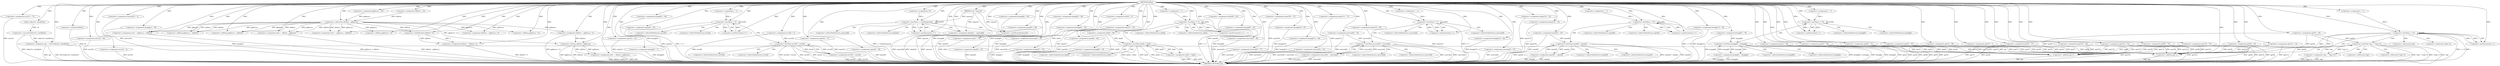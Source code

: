 digraph fzfkrx {  
"5626256942481803277" [label = "(METHOD,fzfkrx)" ]
"5626256942481803805" [label = "(METHOD_RETURN,void)" ]
"5626256942481803278" [label = "(PARAM,char* cepocyd)" ]
"5626256942481803284" [label = "(<operator>.assignment,nxvr[0] = 5)" ]
"5626256942481803289" [label = "(<operator>.assignment,nxvr[1] = 73)" ]
"5626256942481803297" [label = "(<operator>.assignment,zly[0] = 96)" ]
"5626256942481803302" [label = "(<operator>.assignment,agv = (int*)calloc(14, sizeof(int)))" ]
"5626256942481803304" [label = "(<operator>.cast,(int*)calloc(14, sizeof(int)))" ]
"5626256942481803306" [label = "(calloc,calloc(14, sizeof(int)))" ]
"5626256942481803308" [label = "(<operator>.sizeOf,sizeof(int))" ]
"5626256942481803310" [label = "(<operator>.assignment,nxvr[2] = 40)" ]
"5626256942481803315" [label = "(<operator>.assignment,bnrjqq[0] = 70)" ]
"5626256942481803320" [label = "(<operator>.assignment,agv[0] = 44)" ]
"5626256942481803326" [label = "(<operator>.assignment,xlfyltoo = 25)" ]
"5626256942481803329" [label = "(<operator>.assignment,umzvex[0] = 34)" ]
"5626256942481803334" [label = "(<operator>.assignment,nxvr[3] = 6)" ]
"5626256942481803339" [label = "(<operator>.assignment,umzvex[1] = 3)" ]
"5626256942481803345" [label = "(<operator>.assignment,pgfimcua = 40)" ]
"5626256942481803349" [label = "(<operator>.assignment,bnrjqq[1] = 38)" ]
"5626256942481803354" [label = "(<operator>.assignment,ezpw[0] = 19)" ]
"5626256942481803361" [label = "(<operator>.assignment,i = 1)" ]
"5626256942481803364" [label = "(<operator>.lessThan,i < 4)" ]
"5626256942481803367" [label = "(<operator>.postIncrement,i++)" ]
"5626256942481803371" [label = "(<operator>.lessThan,nxvr[0] < nxvr[i])" ]
"5626256942481803379" [label = "(<operator>.assignment,nxvr[0] = nxvr[i])" ]
"5626256942481803386" [label = "(<operator>.assignment,ezpw[1] = 41)" ]
"5626256942481803391" [label = "(<operator>.assignment,bnrjqq[2] = 7)" ]
"5626256942481803396" [label = "(<operator>.assignment,bnrjqq[3] = 40)" ]
"5626256942481803401" [label = "(<operator>.assignment,ezpw[2] = 45)" ]
"5626256942481803406" [label = "(<operator>.assignment,ezpw[3] = 37)" ]
"5626256942481803411" [label = "(<operator>.assignment,agv[1] = 29)" ]
"5626256942481803416" [label = "(<operator>.assignment,ezpw[4] = 36)" ]
"5626256942481803421" [label = "(<operator>.assignment,entic = xlfyltoo - pgfimcua)" ]
"5626256942481803423" [label = "(<operator>.subtraction,xlfyltoo - pgfimcua)" ]
"5626256942481803428" [label = "(<operator>.assignment,i=0)" ]
"5626256942481803431" [label = "(<operator>.lessThan,i < sizeof(cepocyd))" ]
"5626256942481803433" [label = "(<operator>.sizeOf,sizeof(cepocyd))" ]
"5626256942481803435" [label = "(<operator>.postIncrement,i++)" ]
"5626256942481803438" [label = "(<operator>.assignment,ehajlw[i] = cepocyd[i])" ]
"5626256942481803445" [label = "(<operator>.assignment,bnrjqq[4] = 49)" ]
"5626256942481803450" [label = "(<operator>.assignment,ezpw[5] = 68)" ]
"5626256942481803455" [label = "(<operator>.assignment,entic = pgfimcua + xlfyltoo)" ]
"5626256942481803457" [label = "(<operator>.addition,pgfimcua + xlfyltoo)" ]
"5626256942481803460" [label = "(<operator>.assignment,zly[1] = 75)" ]
"5626256942481803465" [label = "(<operator>.assignment,ezpw[6] = 23)" ]
"5626256942481803470" [label = "(<operator>.assignment,bnrjqq[5] = 49)" ]
"5626256942481803475" [label = "(<operator>.assignment,entic = pgfimcua + xlfyltoo)" ]
"5626256942481803477" [label = "(<operator>.addition,pgfimcua + xlfyltoo)" ]
"5626256942481803480" [label = "(<operator>.assignment,bnrjqq[6] = 10)" ]
"5626256942481803485" [label = "(<operator>.assignment,xlfyltoo = xlfyltoo * 2)" ]
"5626256942481803487" [label = "(<operator>.multiplication,xlfyltoo * 2)" ]
"5626256942481803490" [label = "(<operator>.assignment,xlfyltoo = pgfimcua + 6)" ]
"5626256942481803492" [label = "(<operator>.addition,pgfimcua + 6)" ]
"5626256942481803495" [label = "(<operator>.assignment,umzvex[2] = 35)" ]
"5626256942481803500" [label = "(<operator>.assignment,bnrjqq[7] = 53)" ]
"5626256942481803505" [label = "(<operator>.assignment,zly[2] = 4)" ]
"5626256942481803510" [label = "(<operator>.assignment,agv[2] = 38)" ]
"5626256942481803515" [label = "(<operator>.assignment,ezpw[7] = 53)" ]
"5626256942481803520" [label = "(<operator>.assignment,xlfyltoo = pgfimcua + 6)" ]
"5626256942481803522" [label = "(<operator>.addition,pgfimcua + 6)" ]
"5626256942481803525" [label = "(<operator>.assignment,ezpw[8] = 49)" ]
"5626256942481803530" [label = "(<operator>.assignment,entic = xlfyltoo / pgfimcua)" ]
"5626256942481803532" [label = "(<operator>.division,xlfyltoo / pgfimcua)" ]
"5626256942481803535" [label = "(<operator>.assignment,bnrjqq[8] = 10)" ]
"5626256942481803540" [label = "(<operator>.assignment,ezpw[9] = 54)" ]
"5626256942481803547" [label = "(<operator>.assignment,i = 1)" ]
"5626256942481803550" [label = "(<operator>.lessThan,i < 3)" ]
"5626256942481803553" [label = "(<operator>.postIncrement,i++)" ]
"5626256942481803557" [label = "(<operator>.lessThan,zly[0] < zly[i])" ]
"5626256942481803565" [label = "(<operator>.assignment,zly[0] = zly[i])" ]
"5626256942481803572" [label = "(<operator>.assignment,bnrjqq[9] = 45)" ]
"5626256942481803577" [label = "(<operator>.assignment,umzvex[3] = 60)" ]
"5626256942481803582" [label = "(<operator>.assignment,umzvex[4] = 77)" ]
"5626256942481803587" [label = "(<operator>.assignment,ezpw[10] = 47)" ]
"5626256942481803592" [label = "(<operator>.assignment,bnrjqq[10] = 67)" ]
"5626256942481803597" [label = "(<operator>.assignment,bnrjqq[11] = 64)" ]
"5626256942481803602" [label = "(<operator>.assignment,umzvex[5] = 22)" ]
"5626256942481803607" [label = "(<operator>.assignment,ezpw[11] = 71)" ]
"5626256942481803612" [label = "(<operator>.assignment,ezpw[12] = 90)" ]
"5626256942481803617" [label = "(<operator>.assignment,bnrjqq[12] = 82)" ]
"5626256942481803622" [label = "(<operator>.assignment,agv[3] = 68)" ]
"5626256942481803627" [label = "(<operator>.assignment,umzvex[6] = 55)" ]
"5626256942481803632" [label = "(<operator>.assignment,agv[4] = 37)" ]
"5626256942481803637" [label = "(<operator>.assignment,ezpw[13] = 32)" ]
"5626256942481803644" [label = "(<operator>.assignment,i = 1)" ]
"5626256942481803647" [label = "(<operator>.lessThan,i < 7)" ]
"5626256942481803650" [label = "(<operator>.postIncrement,i++)" ]
"5626256942481803654" [label = "(<operator>.lessThan,umzvex[0] < umzvex[i])" ]
"5626256942481803662" [label = "(<operator>.assignment,umzvex[0] = umzvex[i])" ]
"5626256942481803669" [label = "(<operator>.assignment,ezpw[14] = 15)" ]
"5626256942481803674" [label = "(<operator>.assignment,agv[5] = 55)" ]
"5626256942481803681" [label = "(<operator>.assignment,i = 1)" ]
"5626256942481803684" [label = "(<operator>.lessThan,i < 15)" ]
"5626256942481803687" [label = "(<operator>.postIncrement,i++)" ]
"5626256942481803691" [label = "(<operator>.lessThan,ezpw[0] < ezpw[i])" ]
"5626256942481803699" [label = "(<operator>.assignment,ezpw[0] = ezpw[i])" ]
"5626256942481803706" [label = "(<operator>.assignment,bnrjqq[13] = 54)" ]
"5626256942481803711" [label = "(<operator>.assignment,agv[6] = 10)" ]
"5626256942481803716" [label = "(<operator>.assignment,agv[7] = 1)" ]
"5626256942481803723" [label = "(<operator>.assignment,i = 1)" ]
"5626256942481803726" [label = "(<operator>.lessThan,i < 14)" ]
"5626256942481803729" [label = "(<operator>.postIncrement,i++)" ]
"5626256942481803733" [label = "(<operator>.lessThan,bnrjqq[0] < bnrjqq[i])" ]
"5626256942481803741" [label = "(<operator>.assignment,bnrjqq[0] = bnrjqq[i])" ]
"5626256942481803748" [label = "(<operator>.assignment,agv[8] = 15)" ]
"5626256942481803753" [label = "(<operator>.assignment,agv[9] = 35)" ]
"5626256942481803758" [label = "(<operator>.assignment,agv[10] = 36)" ]
"5626256942481803763" [label = "(<operator>.assignment,agv[11] = 10)" ]
"5626256942481803768" [label = "(<operator>.assignment,agv[12] = 53)" ]
"5626256942481803773" [label = "(<operator>.assignment,agv[13] = 50)" ]
"5626256942481803780" [label = "(<operator>.assignment,i = 1)" ]
"5626256942481803783" [label = "(<operator>.lessThan,i < 14)" ]
"5626256942481803786" [label = "(<operator>.postIncrement,i++)" ]
"5626256942481803790" [label = "(<operator>.lessThan,*agv < *(agv+i))" ]
"5626256942481803794" [label = "(<operator>.addition,agv+i)" ]
"5626256942481803798" [label = "(<operator>.assignment,*agv = *(agv+i))" ]
"5626256942481803802" [label = "(<operator>.addition,agv+i)" ]
"5626256942481803372" [label = "(<operator>.indirectIndexAccess,nxvr[0])" ]
"5626256942481803375" [label = "(<operator>.indirectIndexAccess,nxvr[i])" ]
"5626256942481803380" [label = "(<operator>.indirectIndexAccess,nxvr[0])" ]
"5626256942481803383" [label = "(<operator>.indirectIndexAccess,nxvr[i])" ]
"5626256942481803439" [label = "(<operator>.indirectIndexAccess,ehajlw[i])" ]
"5626256942481803442" [label = "(<operator>.indirectIndexAccess,cepocyd[i])" ]
"5626256942481803558" [label = "(<operator>.indirectIndexAccess,zly[0])" ]
"5626256942481803561" [label = "(<operator>.indirectIndexAccess,zly[i])" ]
"5626256942481803566" [label = "(<operator>.indirectIndexAccess,zly[0])" ]
"5626256942481803569" [label = "(<operator>.indirectIndexAccess,zly[i])" ]
"5626256942481803655" [label = "(<operator>.indirectIndexAccess,umzvex[0])" ]
"5626256942481803658" [label = "(<operator>.indirectIndexAccess,umzvex[i])" ]
"5626256942481803663" [label = "(<operator>.indirectIndexAccess,umzvex[0])" ]
"5626256942481803666" [label = "(<operator>.indirectIndexAccess,umzvex[i])" ]
"5626256942481803692" [label = "(<operator>.indirectIndexAccess,ezpw[0])" ]
"5626256942481803695" [label = "(<operator>.indirectIndexAccess,ezpw[i])" ]
"5626256942481803700" [label = "(<operator>.indirectIndexAccess,ezpw[0])" ]
"5626256942481803703" [label = "(<operator>.indirectIndexAccess,ezpw[i])" ]
"5626256942481803734" [label = "(<operator>.indirectIndexAccess,bnrjqq[0])" ]
"5626256942481803737" [label = "(<operator>.indirectIndexAccess,bnrjqq[i])" ]
"5626256942481803742" [label = "(<operator>.indirectIndexAccess,bnrjqq[0])" ]
"5626256942481803745" [label = "(<operator>.indirectIndexAccess,bnrjqq[i])" ]
"5626256942481803791" [label = "(<operator>.indirection,*agv)" ]
"5626256942481803793" [label = "(<operator>.indirection,*(agv+i))" ]
"5626256942481803799" [label = "(<operator>.indirection,*agv)" ]
"5626256942481803801" [label = "(<operator>.indirection,*(agv+i))" ]
  "5626256942481803669" -> "5626256942481803805"  [ label = "DDG: ezpw[14]"] 
  "5626256942481803438" -> "5626256942481803805"  [ label = "DDG: ehajlw[i]"] 
  "5626256942481803592" -> "5626256942481803805"  [ label = "DDG: bnrjqq[10]"] 
  "5626256942481803540" -> "5626256942481803805"  [ label = "DDG: ezpw[9]"] 
  "5626256942481803627" -> "5626256942481803805"  [ label = "DDG: umzvex[6]"] 
  "5626256942481803339" -> "5626256942481803805"  [ label = "DDG: umzvex[1]"] 
  "5626256942481803433" -> "5626256942481803805"  [ label = "DDG: cepocyd"] 
  "5626256942481803535" -> "5626256942481803805"  [ label = "DDG: bnrjqq[8]"] 
  "5626256942481803763" -> "5626256942481803805"  [ label = "DDG: agv[11]"] 
  "5626256942481803278" -> "5626256942481803805"  [ label = "DDG: cepocyd"] 
  "5626256942481803691" -> "5626256942481803805"  [ label = "DDG: ezpw[0] < ezpw[i]"] 
  "5626256942481803637" -> "5626256942481803805"  [ label = "DDG: ezpw[13]"] 
  "5626256942481803733" -> "5626256942481803805"  [ label = "DDG: bnrjqq[0] < bnrjqq[i]"] 
  "5626256942481803302" -> "5626256942481803805"  [ label = "DDG: (int*)calloc(14, sizeof(int))"] 
  "5626256942481803741" -> "5626256942481803805"  [ label = "DDG: bnrjqq[i]"] 
  "5626256942481803371" -> "5626256942481803805"  [ label = "DDG: nxvr[0] < nxvr[i]"] 
  "5626256942481803691" -> "5626256942481803805"  [ label = "DDG: ezpw[0]"] 
  "5626256942481803310" -> "5626256942481803805"  [ label = "DDG: nxvr[2]"] 
  "5626256942481803654" -> "5626256942481803805"  [ label = "DDG: umzvex[i]"] 
  "5626256942481803460" -> "5626256942481803805"  [ label = "DDG: zly[1]"] 
  "5626256942481803450" -> "5626256942481803805"  [ label = "DDG: ezpw[5]"] 
  "5626256942481803557" -> "5626256942481803805"  [ label = "DDG: zly[0] < zly[i]"] 
  "5626256942481803790" -> "5626256942481803805"  [ label = "DDG: *agv < *(agv+i)"] 
  "5626256942481803602" -> "5626256942481803805"  [ label = "DDG: umzvex[5]"] 
  "5626256942481803485" -> "5626256942481803805"  [ label = "DDG: xlfyltoo * 2"] 
  "5626256942481803622" -> "5626256942481803805"  [ label = "DDG: agv[3]"] 
  "5626256942481803597" -> "5626256942481803805"  [ label = "DDG: bnrjqq[11]"] 
  "5626256942481803654" -> "5626256942481803805"  [ label = "DDG: umzvex[0]"] 
  "5626256942481803798" -> "5626256942481803805"  [ label = "DDG: *agv"] 
  "5626256942481803758" -> "5626256942481803805"  [ label = "DDG: agv[10]"] 
  "5626256942481803416" -> "5626256942481803805"  [ label = "DDG: ezpw[4]"] 
  "5626256942481803475" -> "5626256942481803805"  [ label = "DDG: pgfimcua + xlfyltoo"] 
  "5626256942481803495" -> "5626256942481803805"  [ label = "DDG: umzvex[2]"] 
  "5626256942481803349" -> "5626256942481803805"  [ label = "DDG: bnrjqq[1]"] 
  "5626256942481803302" -> "5626256942481803805"  [ label = "DDG: agv"] 
  "5626256942481803445" -> "5626256942481803805"  [ label = "DDG: bnrjqq[4]"] 
  "5626256942481803741" -> "5626256942481803805"  [ label = "DDG: bnrjqq[0]"] 
  "5626256942481803329" -> "5626256942481803805"  [ label = "DDG: umzvex[0]"] 
  "5626256942481803582" -> "5626256942481803805"  [ label = "DDG: umzvex[4]"] 
  "5626256942481803647" -> "5626256942481803805"  [ label = "DDG: i < 7"] 
  "5626256942481803334" -> "5626256942481803805"  [ label = "DDG: nxvr[3]"] 
  "5626256942481803783" -> "5626256942481803805"  [ label = "DDG: i < 14"] 
  "5626256942481803632" -> "5626256942481803805"  [ label = "DDG: agv[4]"] 
  "5626256942481803308" -> "5626256942481803805"  [ label = "DDG: int"] 
  "5626256942481803662" -> "5626256942481803805"  [ label = "DDG: umzvex[0]"] 
  "5626256942481803733" -> "5626256942481803805"  [ label = "DDG: bnrjqq[i]"] 
  "5626256942481803773" -> "5626256942481803805"  [ label = "DDG: agv[13]"] 
  "5626256942481803706" -> "5626256942481803805"  [ label = "DDG: bnrjqq[13]"] 
  "5626256942481803371" -> "5626256942481803805"  [ label = "DDG: nxvr[0]"] 
  "5626256942481803354" -> "5626256942481803805"  [ label = "DDG: ezpw[0]"] 
  "5626256942481803716" -> "5626256942481803805"  [ label = "DDG: agv[7]"] 
  "5626256942481803470" -> "5626256942481803805"  [ label = "DDG: bnrjqq[5]"] 
  "5626256942481803794" -> "5626256942481803805"  [ label = "DDG: agv"] 
  "5626256942481803684" -> "5626256942481803805"  [ label = "DDG: i < 15"] 
  "5626256942481803691" -> "5626256942481803805"  [ label = "DDG: ezpw[i]"] 
  "5626256942481803532" -> "5626256942481803805"  [ label = "DDG: xlfyltoo"] 
  "5626256942481803525" -> "5626256942481803805"  [ label = "DDG: ezpw[8]"] 
  "5626256942481803315" -> "5626256942481803805"  [ label = "DDG: bnrjqq[0]"] 
  "5626256942481803617" -> "5626256942481803805"  [ label = "DDG: bnrjqq[12]"] 
  "5626256942481803790" -> "5626256942481803805"  [ label = "DDG: *(agv+i)"] 
  "5626256942481803572" -> "5626256942481803805"  [ label = "DDG: bnrjqq[9]"] 
  "5626256942481803465" -> "5626256942481803805"  [ label = "DDG: ezpw[6]"] 
  "5626256942481803790" -> "5626256942481803805"  [ label = "DDG: *agv"] 
  "5626256942481803783" -> "5626256942481803805"  [ label = "DDG: i"] 
  "5626256942481803557" -> "5626256942481803805"  [ label = "DDG: zly[i]"] 
  "5626256942481803379" -> "5626256942481803805"  [ label = "DDG: nxvr[i]"] 
  "5626256942481803515" -> "5626256942481803805"  [ label = "DDG: ezpw[7]"] 
  "5626256942481803297" -> "5626256942481803805"  [ label = "DDG: zly[0]"] 
  "5626256942481803520" -> "5626256942481803805"  [ label = "DDG: pgfimcua + 6"] 
  "5626256942481803391" -> "5626256942481803805"  [ label = "DDG: bnrjqq[2]"] 
  "5626256942481803565" -> "5626256942481803805"  [ label = "DDG: zly[i]"] 
  "5626256942481803371" -> "5626256942481803805"  [ label = "DDG: nxvr[i]"] 
  "5626256942481803654" -> "5626256942481803805"  [ label = "DDG: umzvex[0] < umzvex[i]"] 
  "5626256942481803550" -> "5626256942481803805"  [ label = "DDG: i < 3"] 
  "5626256942481803438" -> "5626256942481803805"  [ label = "DDG: cepocyd[i]"] 
  "5626256942481803711" -> "5626256942481803805"  [ label = "DDG: agv[6]"] 
  "5626256942481803768" -> "5626256942481803805"  [ label = "DDG: agv[12]"] 
  "5626256942481803364" -> "5626256942481803805"  [ label = "DDG: i < 4"] 
  "5626256942481803699" -> "5626256942481803805"  [ label = "DDG: ezpw[0]"] 
  "5626256942481803798" -> "5626256942481803805"  [ label = "DDG: *(agv+i)"] 
  "5626256942481803565" -> "5626256942481803805"  [ label = "DDG: zly[0]"] 
  "5626256942481803510" -> "5626256942481803805"  [ label = "DDG: agv[2]"] 
  "5626256942481803480" -> "5626256942481803805"  [ label = "DDG: bnrjqq[6]"] 
  "5626256942481803699" -> "5626256942481803805"  [ label = "DDG: ezpw[i]"] 
  "5626256942481803607" -> "5626256942481803805"  [ label = "DDG: ezpw[11]"] 
  "5626256942481803530" -> "5626256942481803805"  [ label = "DDG: xlfyltoo / pgfimcua"] 
  "5626256942481803431" -> "5626256942481803805"  [ label = "DDG: i < sizeof(cepocyd)"] 
  "5626256942481803530" -> "5626256942481803805"  [ label = "DDG: entic"] 
  "5626256942481803401" -> "5626256942481803805"  [ label = "DDG: ezpw[2]"] 
  "5626256942481803753" -> "5626256942481803805"  [ label = "DDG: agv[9]"] 
  "5626256942481803802" -> "5626256942481803805"  [ label = "DDG: agv"] 
  "5626256942481803532" -> "5626256942481803805"  [ label = "DDG: pgfimcua"] 
  "5626256942481803406" -> "5626256942481803805"  [ label = "DDG: ezpw[3]"] 
  "5626256942481803674" -> "5626256942481803805"  [ label = "DDG: agv[5]"] 
  "5626256942481803304" -> "5626256942481803805"  [ label = "DDG: calloc(14, sizeof(int))"] 
  "5626256942481803733" -> "5626256942481803805"  [ label = "DDG: bnrjqq[0]"] 
  "5626256942481803612" -> "5626256942481803805"  [ label = "DDG: ezpw[12]"] 
  "5626256942481803421" -> "5626256942481803805"  [ label = "DDG: xlfyltoo - pgfimcua"] 
  "5626256942481803396" -> "5626256942481803805"  [ label = "DDG: bnrjqq[3]"] 
  "5626256942481803320" -> "5626256942481803805"  [ label = "DDG: agv[0]"] 
  "5626256942481803587" -> "5626256942481803805"  [ label = "DDG: ezpw[10]"] 
  "5626256942481803500" -> "5626256942481803805"  [ label = "DDG: bnrjqq[7]"] 
  "5626256942481803411" -> "5626256942481803805"  [ label = "DDG: agv[1]"] 
  "5626256942481803577" -> "5626256942481803805"  [ label = "DDG: umzvex[3]"] 
  "5626256942481803662" -> "5626256942481803805"  [ label = "DDG: umzvex[i]"] 
  "5626256942481803379" -> "5626256942481803805"  [ label = "DDG: nxvr[0]"] 
  "5626256942481803289" -> "5626256942481803805"  [ label = "DDG: nxvr[1]"] 
  "5626256942481803386" -> "5626256942481803805"  [ label = "DDG: ezpw[1]"] 
  "5626256942481803284" -> "5626256942481803805"  [ label = "DDG: nxvr[0]"] 
  "5626256942481803557" -> "5626256942481803805"  [ label = "DDG: zly[0]"] 
  "5626256942481803748" -> "5626256942481803805"  [ label = "DDG: agv[8]"] 
  "5626256942481803505" -> "5626256942481803805"  [ label = "DDG: zly[2]"] 
  "5626256942481803277" -> "5626256942481803278"  [ label = "DDG: "] 
  "5626256942481803277" -> "5626256942481803284"  [ label = "DDG: "] 
  "5626256942481803277" -> "5626256942481803289"  [ label = "DDG: "] 
  "5626256942481803277" -> "5626256942481803297"  [ label = "DDG: "] 
  "5626256942481803304" -> "5626256942481803302"  [ label = "DDG: calloc(14, sizeof(int))"] 
  "5626256942481803277" -> "5626256942481803302"  [ label = "DDG: "] 
  "5626256942481803306" -> "5626256942481803304"  [ label = "DDG: 14"] 
  "5626256942481803277" -> "5626256942481803306"  [ label = "DDG: "] 
  "5626256942481803277" -> "5626256942481803308"  [ label = "DDG: "] 
  "5626256942481803277" -> "5626256942481803310"  [ label = "DDG: "] 
  "5626256942481803277" -> "5626256942481803315"  [ label = "DDG: "] 
  "5626256942481803277" -> "5626256942481803320"  [ label = "DDG: "] 
  "5626256942481803277" -> "5626256942481803326"  [ label = "DDG: "] 
  "5626256942481803277" -> "5626256942481803329"  [ label = "DDG: "] 
  "5626256942481803277" -> "5626256942481803334"  [ label = "DDG: "] 
  "5626256942481803277" -> "5626256942481803339"  [ label = "DDG: "] 
  "5626256942481803277" -> "5626256942481803345"  [ label = "DDG: "] 
  "5626256942481803277" -> "5626256942481803349"  [ label = "DDG: "] 
  "5626256942481803277" -> "5626256942481803354"  [ label = "DDG: "] 
  "5626256942481803277" -> "5626256942481803361"  [ label = "DDG: "] 
  "5626256942481803367" -> "5626256942481803364"  [ label = "DDG: i"] 
  "5626256942481803361" -> "5626256942481803364"  [ label = "DDG: i"] 
  "5626256942481803277" -> "5626256942481803364"  [ label = "DDG: "] 
  "5626256942481803364" -> "5626256942481803367"  [ label = "DDG: i"] 
  "5626256942481803277" -> "5626256942481803367"  [ label = "DDG: "] 
  "5626256942481803379" -> "5626256942481803371"  [ label = "DDG: nxvr[0]"] 
  "5626256942481803284" -> "5626256942481803371"  [ label = "DDG: nxvr[0]"] 
  "5626256942481803371" -> "5626256942481803379"  [ label = "DDG: nxvr[i]"] 
  "5626256942481803277" -> "5626256942481803386"  [ label = "DDG: "] 
  "5626256942481803277" -> "5626256942481803391"  [ label = "DDG: "] 
  "5626256942481803277" -> "5626256942481803396"  [ label = "DDG: "] 
  "5626256942481803277" -> "5626256942481803401"  [ label = "DDG: "] 
  "5626256942481803277" -> "5626256942481803406"  [ label = "DDG: "] 
  "5626256942481803277" -> "5626256942481803411"  [ label = "DDG: "] 
  "5626256942481803277" -> "5626256942481803416"  [ label = "DDG: "] 
  "5626256942481803423" -> "5626256942481803421"  [ label = "DDG: xlfyltoo"] 
  "5626256942481803423" -> "5626256942481803421"  [ label = "DDG: pgfimcua"] 
  "5626256942481803277" -> "5626256942481803421"  [ label = "DDG: "] 
  "5626256942481803326" -> "5626256942481803423"  [ label = "DDG: xlfyltoo"] 
  "5626256942481803277" -> "5626256942481803423"  [ label = "DDG: "] 
  "5626256942481803345" -> "5626256942481803423"  [ label = "DDG: pgfimcua"] 
  "5626256942481803277" -> "5626256942481803428"  [ label = "DDG: "] 
  "5626256942481803435" -> "5626256942481803431"  [ label = "DDG: i"] 
  "5626256942481803428" -> "5626256942481803431"  [ label = "DDG: i"] 
  "5626256942481803277" -> "5626256942481803431"  [ label = "DDG: "] 
  "5626256942481803278" -> "5626256942481803431"  [ label = "DDG: cepocyd"] 
  "5626256942481803278" -> "5626256942481803433"  [ label = "DDG: cepocyd"] 
  "5626256942481803277" -> "5626256942481803433"  [ label = "DDG: "] 
  "5626256942481803431" -> "5626256942481803435"  [ label = "DDG: i"] 
  "5626256942481803277" -> "5626256942481803435"  [ label = "DDG: "] 
  "5626256942481803278" -> "5626256942481803438"  [ label = "DDG: cepocyd"] 
  "5626256942481803277" -> "5626256942481803438"  [ label = "DDG: "] 
  "5626256942481803277" -> "5626256942481803445"  [ label = "DDG: "] 
  "5626256942481803277" -> "5626256942481803450"  [ label = "DDG: "] 
  "5626256942481803423" -> "5626256942481803455"  [ label = "DDG: pgfimcua"] 
  "5626256942481803277" -> "5626256942481803455"  [ label = "DDG: "] 
  "5626256942481803423" -> "5626256942481803455"  [ label = "DDG: xlfyltoo"] 
  "5626256942481803423" -> "5626256942481803457"  [ label = "DDG: pgfimcua"] 
  "5626256942481803277" -> "5626256942481803457"  [ label = "DDG: "] 
  "5626256942481803423" -> "5626256942481803457"  [ label = "DDG: xlfyltoo"] 
  "5626256942481803277" -> "5626256942481803460"  [ label = "DDG: "] 
  "5626256942481803277" -> "5626256942481803465"  [ label = "DDG: "] 
  "5626256942481803277" -> "5626256942481803470"  [ label = "DDG: "] 
  "5626256942481803277" -> "5626256942481803475"  [ label = "DDG: "] 
  "5626256942481803423" -> "5626256942481803475"  [ label = "DDG: pgfimcua"] 
  "5626256942481803423" -> "5626256942481803475"  [ label = "DDG: xlfyltoo"] 
  "5626256942481803277" -> "5626256942481803477"  [ label = "DDG: "] 
  "5626256942481803423" -> "5626256942481803477"  [ label = "DDG: pgfimcua"] 
  "5626256942481803423" -> "5626256942481803477"  [ label = "DDG: xlfyltoo"] 
  "5626256942481803277" -> "5626256942481803480"  [ label = "DDG: "] 
  "5626256942481803487" -> "5626256942481803485"  [ label = "DDG: xlfyltoo"] 
  "5626256942481803487" -> "5626256942481803485"  [ label = "DDG: 2"] 
  "5626256942481803277" -> "5626256942481803485"  [ label = "DDG: "] 
  "5626256942481803277" -> "5626256942481803487"  [ label = "DDG: "] 
  "5626256942481803423" -> "5626256942481803487"  [ label = "DDG: xlfyltoo"] 
  "5626256942481803277" -> "5626256942481803490"  [ label = "DDG: "] 
  "5626256942481803423" -> "5626256942481803490"  [ label = "DDG: pgfimcua"] 
  "5626256942481803277" -> "5626256942481803492"  [ label = "DDG: "] 
  "5626256942481803423" -> "5626256942481803492"  [ label = "DDG: pgfimcua"] 
  "5626256942481803277" -> "5626256942481803495"  [ label = "DDG: "] 
  "5626256942481803277" -> "5626256942481803500"  [ label = "DDG: "] 
  "5626256942481803277" -> "5626256942481803505"  [ label = "DDG: "] 
  "5626256942481803277" -> "5626256942481803510"  [ label = "DDG: "] 
  "5626256942481803277" -> "5626256942481803515"  [ label = "DDG: "] 
  "5626256942481803277" -> "5626256942481803520"  [ label = "DDG: "] 
  "5626256942481803423" -> "5626256942481803520"  [ label = "DDG: pgfimcua"] 
  "5626256942481803277" -> "5626256942481803522"  [ label = "DDG: "] 
  "5626256942481803423" -> "5626256942481803522"  [ label = "DDG: pgfimcua"] 
  "5626256942481803277" -> "5626256942481803525"  [ label = "DDG: "] 
  "5626256942481803532" -> "5626256942481803530"  [ label = "DDG: xlfyltoo"] 
  "5626256942481803532" -> "5626256942481803530"  [ label = "DDG: pgfimcua"] 
  "5626256942481803277" -> "5626256942481803530"  [ label = "DDG: "] 
  "5626256942481803520" -> "5626256942481803532"  [ label = "DDG: xlfyltoo"] 
  "5626256942481803277" -> "5626256942481803532"  [ label = "DDG: "] 
  "5626256942481803423" -> "5626256942481803532"  [ label = "DDG: pgfimcua"] 
  "5626256942481803277" -> "5626256942481803535"  [ label = "DDG: "] 
  "5626256942481803277" -> "5626256942481803540"  [ label = "DDG: "] 
  "5626256942481803277" -> "5626256942481803547"  [ label = "DDG: "] 
  "5626256942481803547" -> "5626256942481803550"  [ label = "DDG: i"] 
  "5626256942481803553" -> "5626256942481803550"  [ label = "DDG: i"] 
  "5626256942481803277" -> "5626256942481803550"  [ label = "DDG: "] 
  "5626256942481803550" -> "5626256942481803553"  [ label = "DDG: i"] 
  "5626256942481803277" -> "5626256942481803553"  [ label = "DDG: "] 
  "5626256942481803297" -> "5626256942481803557"  [ label = "DDG: zly[0]"] 
  "5626256942481803565" -> "5626256942481803557"  [ label = "DDG: zly[0]"] 
  "5626256942481803557" -> "5626256942481803565"  [ label = "DDG: zly[i]"] 
  "5626256942481803277" -> "5626256942481803572"  [ label = "DDG: "] 
  "5626256942481803277" -> "5626256942481803577"  [ label = "DDG: "] 
  "5626256942481803277" -> "5626256942481803582"  [ label = "DDG: "] 
  "5626256942481803277" -> "5626256942481803587"  [ label = "DDG: "] 
  "5626256942481803277" -> "5626256942481803592"  [ label = "DDG: "] 
  "5626256942481803277" -> "5626256942481803597"  [ label = "DDG: "] 
  "5626256942481803277" -> "5626256942481803602"  [ label = "DDG: "] 
  "5626256942481803277" -> "5626256942481803607"  [ label = "DDG: "] 
  "5626256942481803277" -> "5626256942481803612"  [ label = "DDG: "] 
  "5626256942481803277" -> "5626256942481803617"  [ label = "DDG: "] 
  "5626256942481803277" -> "5626256942481803622"  [ label = "DDG: "] 
  "5626256942481803277" -> "5626256942481803627"  [ label = "DDG: "] 
  "5626256942481803277" -> "5626256942481803632"  [ label = "DDG: "] 
  "5626256942481803277" -> "5626256942481803637"  [ label = "DDG: "] 
  "5626256942481803277" -> "5626256942481803644"  [ label = "DDG: "] 
  "5626256942481803650" -> "5626256942481803647"  [ label = "DDG: i"] 
  "5626256942481803644" -> "5626256942481803647"  [ label = "DDG: i"] 
  "5626256942481803277" -> "5626256942481803647"  [ label = "DDG: "] 
  "5626256942481803647" -> "5626256942481803650"  [ label = "DDG: i"] 
  "5626256942481803277" -> "5626256942481803650"  [ label = "DDG: "] 
  "5626256942481803329" -> "5626256942481803654"  [ label = "DDG: umzvex[0]"] 
  "5626256942481803662" -> "5626256942481803654"  [ label = "DDG: umzvex[0]"] 
  "5626256942481803654" -> "5626256942481803662"  [ label = "DDG: umzvex[i]"] 
  "5626256942481803277" -> "5626256942481803669"  [ label = "DDG: "] 
  "5626256942481803277" -> "5626256942481803674"  [ label = "DDG: "] 
  "5626256942481803277" -> "5626256942481803681"  [ label = "DDG: "] 
  "5626256942481803687" -> "5626256942481803684"  [ label = "DDG: i"] 
  "5626256942481803681" -> "5626256942481803684"  [ label = "DDG: i"] 
  "5626256942481803277" -> "5626256942481803684"  [ label = "DDG: "] 
  "5626256942481803684" -> "5626256942481803687"  [ label = "DDG: i"] 
  "5626256942481803277" -> "5626256942481803687"  [ label = "DDG: "] 
  "5626256942481803354" -> "5626256942481803691"  [ label = "DDG: ezpw[0]"] 
  "5626256942481803699" -> "5626256942481803691"  [ label = "DDG: ezpw[0]"] 
  "5626256942481803691" -> "5626256942481803699"  [ label = "DDG: ezpw[i]"] 
  "5626256942481803277" -> "5626256942481803706"  [ label = "DDG: "] 
  "5626256942481803277" -> "5626256942481803711"  [ label = "DDG: "] 
  "5626256942481803277" -> "5626256942481803716"  [ label = "DDG: "] 
  "5626256942481803277" -> "5626256942481803723"  [ label = "DDG: "] 
  "5626256942481803723" -> "5626256942481803726"  [ label = "DDG: i"] 
  "5626256942481803729" -> "5626256942481803726"  [ label = "DDG: i"] 
  "5626256942481803277" -> "5626256942481803726"  [ label = "DDG: "] 
  "5626256942481803726" -> "5626256942481803729"  [ label = "DDG: i"] 
  "5626256942481803277" -> "5626256942481803729"  [ label = "DDG: "] 
  "5626256942481803741" -> "5626256942481803733"  [ label = "DDG: bnrjqq[0]"] 
  "5626256942481803315" -> "5626256942481803733"  [ label = "DDG: bnrjqq[0]"] 
  "5626256942481803733" -> "5626256942481803741"  [ label = "DDG: bnrjqq[i]"] 
  "5626256942481803277" -> "5626256942481803748"  [ label = "DDG: "] 
  "5626256942481803277" -> "5626256942481803753"  [ label = "DDG: "] 
  "5626256942481803277" -> "5626256942481803758"  [ label = "DDG: "] 
  "5626256942481803277" -> "5626256942481803763"  [ label = "DDG: "] 
  "5626256942481803277" -> "5626256942481803768"  [ label = "DDG: "] 
  "5626256942481803277" -> "5626256942481803773"  [ label = "DDG: "] 
  "5626256942481803277" -> "5626256942481803780"  [ label = "DDG: "] 
  "5626256942481803780" -> "5626256942481803783"  [ label = "DDG: i"] 
  "5626256942481803786" -> "5626256942481803783"  [ label = "DDG: i"] 
  "5626256942481803277" -> "5626256942481803783"  [ label = "DDG: "] 
  "5626256942481803277" -> "5626256942481803786"  [ label = "DDG: "] 
  "5626256942481803783" -> "5626256942481803786"  [ label = "DDG: i"] 
  "5626256942481803798" -> "5626256942481803790"  [ label = "DDG: *agv"] 
  "5626256942481803320" -> "5626256942481803790"  [ label = "DDG: agv[0]"] 
  "5626256942481803763" -> "5626256942481803794"  [ label = "DDG: agv[11]"] 
  "5626256942481803302" -> "5626256942481803794"  [ label = "DDG: agv"] 
  "5626256942481803632" -> "5626256942481803794"  [ label = "DDG: agv[4]"] 
  "5626256942481803773" -> "5626256942481803794"  [ label = "DDG: agv[13]"] 
  "5626256942481803510" -> "5626256942481803794"  [ label = "DDG: agv[2]"] 
  "5626256942481803674" -> "5626256942481803794"  [ label = "DDG: agv[5]"] 
  "5626256942481803320" -> "5626256942481803794"  [ label = "DDG: agv[0]"] 
  "5626256942481803411" -> "5626256942481803794"  [ label = "DDG: agv[1]"] 
  "5626256942481803748" -> "5626256942481803794"  [ label = "DDG: agv[8]"] 
  "5626256942481803622" -> "5626256942481803794"  [ label = "DDG: agv[3]"] 
  "5626256942481803758" -> "5626256942481803794"  [ label = "DDG: agv[10]"] 
  "5626256942481803716" -> "5626256942481803794"  [ label = "DDG: agv[7]"] 
  "5626256942481803768" -> "5626256942481803794"  [ label = "DDG: agv[12]"] 
  "5626256942481803711" -> "5626256942481803794"  [ label = "DDG: agv[6]"] 
  "5626256942481803753" -> "5626256942481803794"  [ label = "DDG: agv[9]"] 
  "5626256942481803277" -> "5626256942481803794"  [ label = "DDG: "] 
  "5626256942481803783" -> "5626256942481803794"  [ label = "DDG: i"] 
  "5626256942481803790" -> "5626256942481803798"  [ label = "DDG: *(agv+i)"] 
  "5626256942481803763" -> "5626256942481803802"  [ label = "DDG: agv[11]"] 
  "5626256942481803632" -> "5626256942481803802"  [ label = "DDG: agv[4]"] 
  "5626256942481803773" -> "5626256942481803802"  [ label = "DDG: agv[13]"] 
  "5626256942481803510" -> "5626256942481803802"  [ label = "DDG: agv[2]"] 
  "5626256942481803753" -> "5626256942481803802"  [ label = "DDG: agv[9]"] 
  "5626256942481803674" -> "5626256942481803802"  [ label = "DDG: agv[5]"] 
  "5626256942481803320" -> "5626256942481803802"  [ label = "DDG: agv[0]"] 
  "5626256942481803411" -> "5626256942481803802"  [ label = "DDG: agv[1]"] 
  "5626256942481803748" -> "5626256942481803802"  [ label = "DDG: agv[8]"] 
  "5626256942481803622" -> "5626256942481803802"  [ label = "DDG: agv[3]"] 
  "5626256942481803758" -> "5626256942481803802"  [ label = "DDG: agv[10]"] 
  "5626256942481803716" -> "5626256942481803802"  [ label = "DDG: agv[7]"] 
  "5626256942481803768" -> "5626256942481803802"  [ label = "DDG: agv[12]"] 
  "5626256942481803711" -> "5626256942481803802"  [ label = "DDG: agv[6]"] 
  "5626256942481803277" -> "5626256942481803802"  [ label = "DDG: "] 
  "5626256942481803783" -> "5626256942481803802"  [ label = "DDG: i"] 
  "5626256942481803364" -> "5626256942481803364"  [ label = "CDG: "] 
  "5626256942481803364" -> "5626256942481803367"  [ label = "CDG: "] 
  "5626256942481803364" -> "5626256942481803371"  [ label = "CDG: "] 
  "5626256942481803364" -> "5626256942481803372"  [ label = "CDG: "] 
  "5626256942481803364" -> "5626256942481803375"  [ label = "CDG: "] 
  "5626256942481803371" -> "5626256942481803379"  [ label = "CDG: "] 
  "5626256942481803371" -> "5626256942481803380"  [ label = "CDG: "] 
  "5626256942481803371" -> "5626256942481803383"  [ label = "CDG: "] 
  "5626256942481803431" -> "5626256942481803431"  [ label = "CDG: "] 
  "5626256942481803431" -> "5626256942481803433"  [ label = "CDG: "] 
  "5626256942481803431" -> "5626256942481803435"  [ label = "CDG: "] 
  "5626256942481803431" -> "5626256942481803439"  [ label = "CDG: "] 
  "5626256942481803431" -> "5626256942481803438"  [ label = "CDG: "] 
  "5626256942481803431" -> "5626256942481803442"  [ label = "CDG: "] 
  "5626256942481803550" -> "5626256942481803557"  [ label = "CDG: "] 
  "5626256942481803550" -> "5626256942481803558"  [ label = "CDG: "] 
  "5626256942481803550" -> "5626256942481803561"  [ label = "CDG: "] 
  "5626256942481803550" -> "5626256942481803553"  [ label = "CDG: "] 
  "5626256942481803550" -> "5626256942481803550"  [ label = "CDG: "] 
  "5626256942481803557" -> "5626256942481803565"  [ label = "CDG: "] 
  "5626256942481803557" -> "5626256942481803566"  [ label = "CDG: "] 
  "5626256942481803557" -> "5626256942481803569"  [ label = "CDG: "] 
  "5626256942481803647" -> "5626256942481803647"  [ label = "CDG: "] 
  "5626256942481803647" -> "5626256942481803650"  [ label = "CDG: "] 
  "5626256942481803647" -> "5626256942481803655"  [ label = "CDG: "] 
  "5626256942481803647" -> "5626256942481803654"  [ label = "CDG: "] 
  "5626256942481803647" -> "5626256942481803658"  [ label = "CDG: "] 
  "5626256942481803654" -> "5626256942481803663"  [ label = "CDG: "] 
  "5626256942481803654" -> "5626256942481803662"  [ label = "CDG: "] 
  "5626256942481803654" -> "5626256942481803666"  [ label = "CDG: "] 
  "5626256942481803684" -> "5626256942481803684"  [ label = "CDG: "] 
  "5626256942481803684" -> "5626256942481803687"  [ label = "CDG: "] 
  "5626256942481803684" -> "5626256942481803691"  [ label = "CDG: "] 
  "5626256942481803684" -> "5626256942481803692"  [ label = "CDG: "] 
  "5626256942481803684" -> "5626256942481803695"  [ label = "CDG: "] 
  "5626256942481803691" -> "5626256942481803699"  [ label = "CDG: "] 
  "5626256942481803691" -> "5626256942481803700"  [ label = "CDG: "] 
  "5626256942481803691" -> "5626256942481803703"  [ label = "CDG: "] 
  "5626256942481803726" -> "5626256942481803726"  [ label = "CDG: "] 
  "5626256942481803726" -> "5626256942481803729"  [ label = "CDG: "] 
  "5626256942481803726" -> "5626256942481803733"  [ label = "CDG: "] 
  "5626256942481803726" -> "5626256942481803734"  [ label = "CDG: "] 
  "5626256942481803726" -> "5626256942481803737"  [ label = "CDG: "] 
  "5626256942481803733" -> "5626256942481803745"  [ label = "CDG: "] 
  "5626256942481803733" -> "5626256942481803741"  [ label = "CDG: "] 
  "5626256942481803733" -> "5626256942481803742"  [ label = "CDG: "] 
  "5626256942481803783" -> "5626256942481803783"  [ label = "CDG: "] 
  "5626256942481803783" -> "5626256942481803786"  [ label = "CDG: "] 
  "5626256942481803783" -> "5626256942481803791"  [ label = "CDG: "] 
  "5626256942481803783" -> "5626256942481803790"  [ label = "CDG: "] 
  "5626256942481803783" -> "5626256942481803793"  [ label = "CDG: "] 
  "5626256942481803783" -> "5626256942481803794"  [ label = "CDG: "] 
  "5626256942481803790" -> "5626256942481803799"  [ label = "CDG: "] 
  "5626256942481803790" -> "5626256942481803798"  [ label = "CDG: "] 
  "5626256942481803790" -> "5626256942481803801"  [ label = "CDG: "] 
  "5626256942481803790" -> "5626256942481803802"  [ label = "CDG: "] 
}
